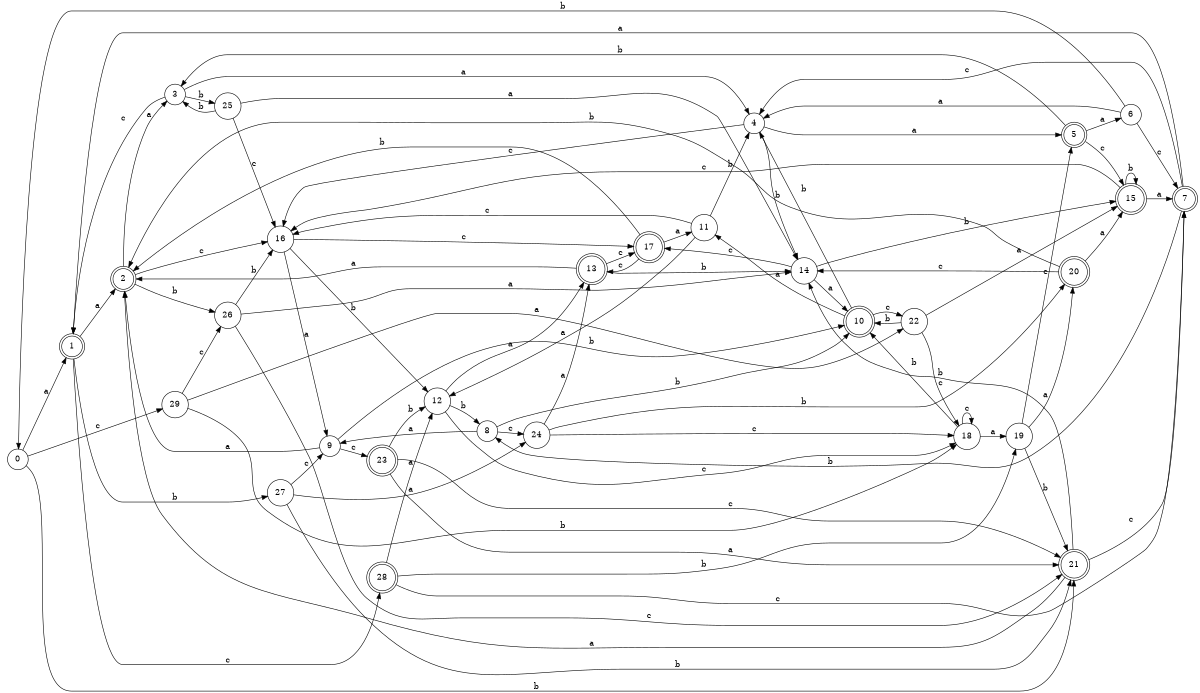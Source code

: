 digraph n24_7 {
__start0 [label="" shape="none"];

rankdir=LR;
size="8,5";

s0 [style="filled", color="black", fillcolor="white" shape="circle", label="0"];
s1 [style="rounded,filled", color="black", fillcolor="white" shape="doublecircle", label="1"];
s2 [style="rounded,filled", color="black", fillcolor="white" shape="doublecircle", label="2"];
s3 [style="filled", color="black", fillcolor="white" shape="circle", label="3"];
s4 [style="filled", color="black", fillcolor="white" shape="circle", label="4"];
s5 [style="rounded,filled", color="black", fillcolor="white" shape="doublecircle", label="5"];
s6 [style="filled", color="black", fillcolor="white" shape="circle", label="6"];
s7 [style="rounded,filled", color="black", fillcolor="white" shape="doublecircle", label="7"];
s8 [style="filled", color="black", fillcolor="white" shape="circle", label="8"];
s9 [style="filled", color="black", fillcolor="white" shape="circle", label="9"];
s10 [style="rounded,filled", color="black", fillcolor="white" shape="doublecircle", label="10"];
s11 [style="filled", color="black", fillcolor="white" shape="circle", label="11"];
s12 [style="filled", color="black", fillcolor="white" shape="circle", label="12"];
s13 [style="rounded,filled", color="black", fillcolor="white" shape="doublecircle", label="13"];
s14 [style="filled", color="black", fillcolor="white" shape="circle", label="14"];
s15 [style="rounded,filled", color="black", fillcolor="white" shape="doublecircle", label="15"];
s16 [style="filled", color="black", fillcolor="white" shape="circle", label="16"];
s17 [style="rounded,filled", color="black", fillcolor="white" shape="doublecircle", label="17"];
s18 [style="filled", color="black", fillcolor="white" shape="circle", label="18"];
s19 [style="filled", color="black", fillcolor="white" shape="circle", label="19"];
s20 [style="rounded,filled", color="black", fillcolor="white" shape="doublecircle", label="20"];
s21 [style="rounded,filled", color="black", fillcolor="white" shape="doublecircle", label="21"];
s22 [style="filled", color="black", fillcolor="white" shape="circle", label="22"];
s23 [style="rounded,filled", color="black", fillcolor="white" shape="doublecircle", label="23"];
s24 [style="filled", color="black", fillcolor="white" shape="circle", label="24"];
s25 [style="filled", color="black", fillcolor="white" shape="circle", label="25"];
s26 [style="filled", color="black", fillcolor="white" shape="circle", label="26"];
s27 [style="filled", color="black", fillcolor="white" shape="circle", label="27"];
s28 [style="rounded,filled", color="black", fillcolor="white" shape="doublecircle", label="28"];
s29 [style="filled", color="black", fillcolor="white" shape="circle", label="29"];
s0 -> s1 [label="a"];
s0 -> s21 [label="b"];
s0 -> s29 [label="c"];
s1 -> s2 [label="a"];
s1 -> s27 [label="b"];
s1 -> s28 [label="c"];
s2 -> s3 [label="a"];
s2 -> s26 [label="b"];
s2 -> s16 [label="c"];
s3 -> s4 [label="a"];
s3 -> s25 [label="b"];
s3 -> s1 [label="c"];
s4 -> s5 [label="a"];
s4 -> s14 [label="b"];
s4 -> s16 [label="c"];
s5 -> s6 [label="a"];
s5 -> s3 [label="b"];
s5 -> s15 [label="c"];
s6 -> s4 [label="a"];
s6 -> s0 [label="b"];
s6 -> s7 [label="c"];
s7 -> s1 [label="a"];
s7 -> s8 [label="b"];
s7 -> s4 [label="c"];
s8 -> s9 [label="a"];
s8 -> s10 [label="b"];
s8 -> s24 [label="c"];
s9 -> s2 [label="a"];
s9 -> s10 [label="b"];
s9 -> s23 [label="c"];
s10 -> s11 [label="a"];
s10 -> s4 [label="b"];
s10 -> s22 [label="c"];
s11 -> s12 [label="a"];
s11 -> s4 [label="b"];
s11 -> s16 [label="c"];
s12 -> s13 [label="a"];
s12 -> s8 [label="b"];
s12 -> s18 [label="c"];
s13 -> s2 [label="a"];
s13 -> s14 [label="b"];
s13 -> s17 [label="c"];
s14 -> s10 [label="a"];
s14 -> s15 [label="b"];
s14 -> s17 [label="c"];
s15 -> s7 [label="a"];
s15 -> s15 [label="b"];
s15 -> s16 [label="c"];
s16 -> s9 [label="a"];
s16 -> s12 [label="b"];
s16 -> s17 [label="c"];
s17 -> s11 [label="a"];
s17 -> s2 [label="b"];
s17 -> s13 [label="c"];
s18 -> s19 [label="a"];
s18 -> s10 [label="b"];
s18 -> s18 [label="c"];
s19 -> s20 [label="a"];
s19 -> s21 [label="b"];
s19 -> s5 [label="c"];
s20 -> s15 [label="a"];
s20 -> s2 [label="b"];
s20 -> s14 [label="c"];
s21 -> s2 [label="a"];
s21 -> s14 [label="b"];
s21 -> s7 [label="c"];
s22 -> s15 [label="a"];
s22 -> s10 [label="b"];
s22 -> s18 [label="c"];
s23 -> s21 [label="a"];
s23 -> s12 [label="b"];
s23 -> s21 [label="c"];
s24 -> s13 [label="a"];
s24 -> s20 [label="b"];
s24 -> s18 [label="c"];
s25 -> s14 [label="a"];
s25 -> s3 [label="b"];
s25 -> s16 [label="c"];
s26 -> s14 [label="a"];
s26 -> s16 [label="b"];
s26 -> s21 [label="c"];
s27 -> s24 [label="a"];
s27 -> s21 [label="b"];
s27 -> s9 [label="c"];
s28 -> s12 [label="a"];
s28 -> s19 [label="b"];
s28 -> s7 [label="c"];
s29 -> s22 [label="a"];
s29 -> s18 [label="b"];
s29 -> s26 [label="c"];

}